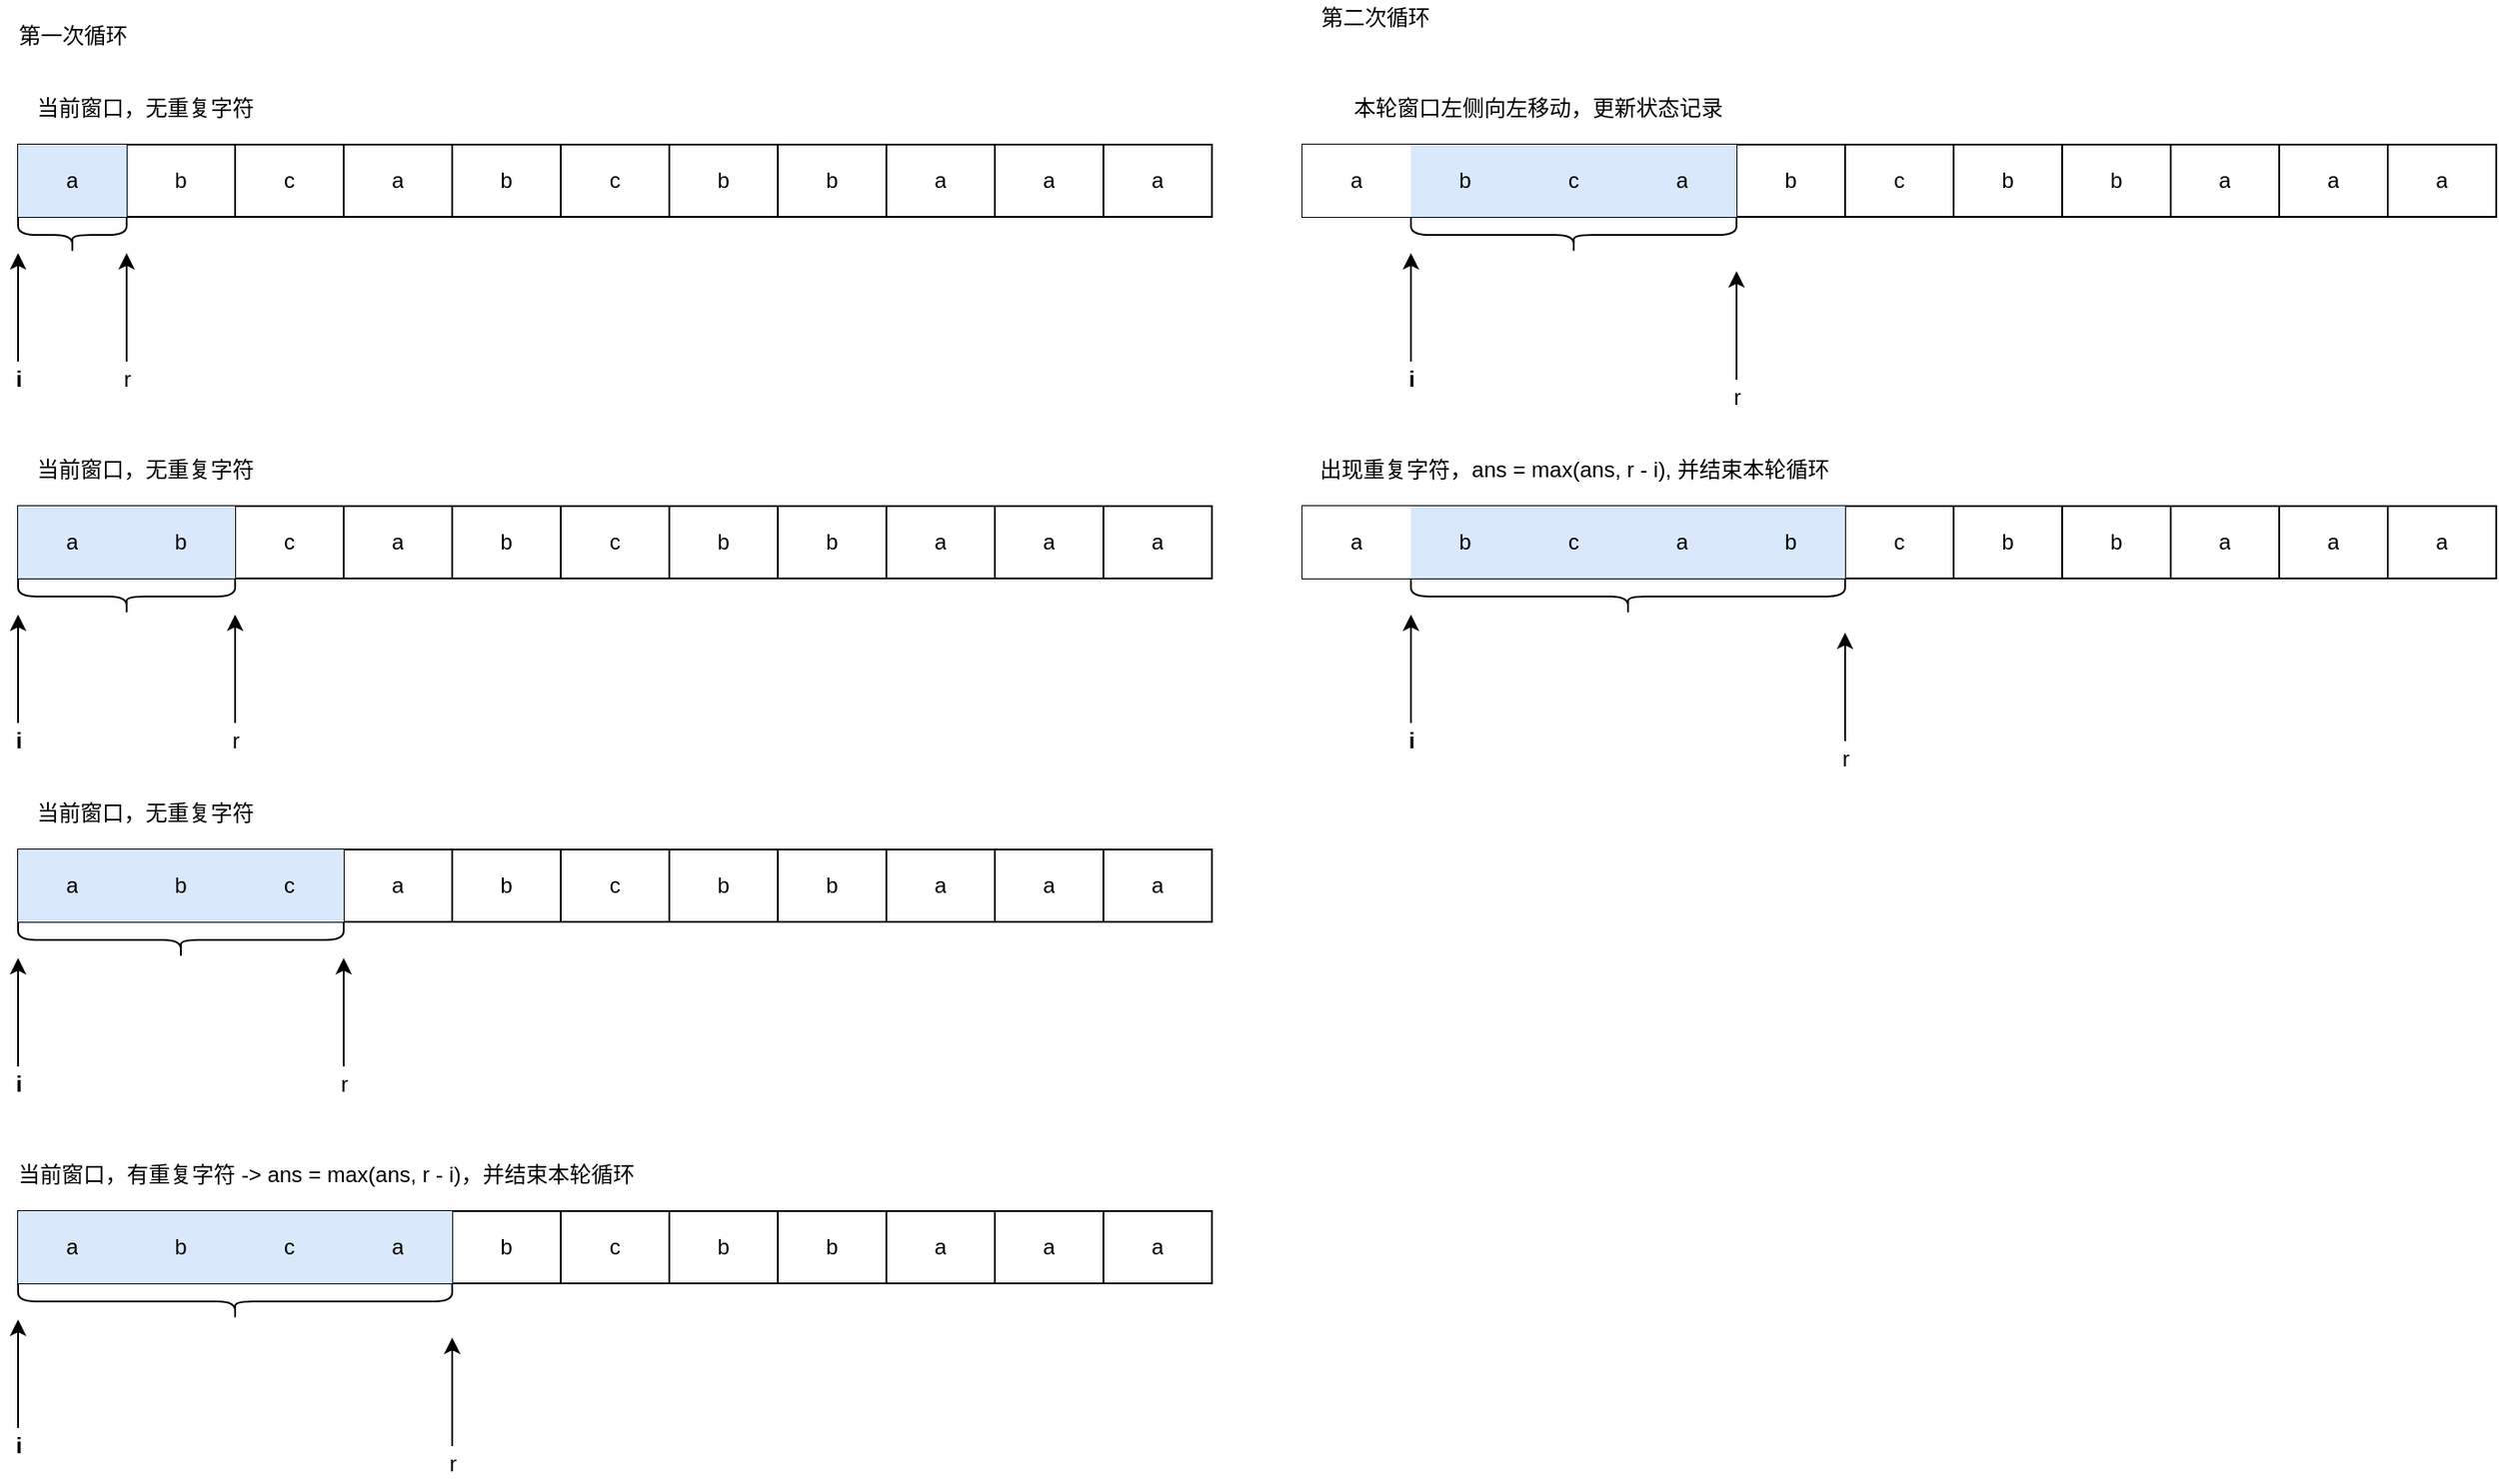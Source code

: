 <mxfile version="13.9.9" type="device"><diagram id="MnsOMHarjWjVbsegfBiT" name="1. 滑动窗口"><mxGraphModel dx="1422" dy="822" grid="1" gridSize="10" guides="1" tooltips="1" connect="1" arrows="1" fold="1" page="1" pageScale="1" pageWidth="4681" pageHeight="3300" math="0" shadow="0"><root><mxCell id="0"/><mxCell id="1" parent="0"/><mxCell id="6xULR032PIrFsSwv1BKj-1" value="" style="shape=table;html=1;whiteSpace=wrap;startSize=0;container=1;collapsible=0;childLayout=tableLayout;" vertex="1" parent="1"><mxGeometry x="330" y="110" width="660" height="40" as="geometry"/></mxCell><mxCell id="6xULR032PIrFsSwv1BKj-2" value="" style="shape=partialRectangle;html=1;whiteSpace=wrap;collapsible=0;dropTarget=0;pointerEvents=0;fillColor=none;top=0;left=0;bottom=0;right=0;points=[[0,0.5],[1,0.5]];portConstraint=eastwest;" vertex="1" parent="6xULR032PIrFsSwv1BKj-1"><mxGeometry width="660" height="40" as="geometry"/></mxCell><mxCell id="6xULR032PIrFsSwv1BKj-3" value="a" style="shape=partialRectangle;html=1;whiteSpace=wrap;connectable=0;overflow=hidden;fillColor=#dae8fc;top=0;left=0;bottom=0;right=0;strokeColor=#6c8ebf;" vertex="1" parent="6xULR032PIrFsSwv1BKj-2"><mxGeometry width="60" height="40" as="geometry"/></mxCell><mxCell id="6xULR032PIrFsSwv1BKj-4" value="b" style="shape=partialRectangle;html=1;whiteSpace=wrap;connectable=0;overflow=hidden;fillColor=none;top=0;left=0;bottom=0;right=0;" vertex="1" parent="6xULR032PIrFsSwv1BKj-2"><mxGeometry x="60" width="60" height="40" as="geometry"/></mxCell><mxCell id="6xULR032PIrFsSwv1BKj-5" value="c" style="shape=partialRectangle;html=1;whiteSpace=wrap;connectable=0;overflow=hidden;fillColor=none;top=0;left=0;bottom=0;right=0;" vertex="1" parent="6xULR032PIrFsSwv1BKj-2"><mxGeometry x="120" width="60" height="40" as="geometry"/></mxCell><mxCell id="6xULR032PIrFsSwv1BKj-6" value="a" style="shape=partialRectangle;html=1;whiteSpace=wrap;connectable=0;overflow=hidden;fillColor=none;top=0;left=0;bottom=0;right=0;" vertex="1" parent="6xULR032PIrFsSwv1BKj-2"><mxGeometry x="180" width="60" height="40" as="geometry"/></mxCell><mxCell id="6xULR032PIrFsSwv1BKj-7" value="b" style="shape=partialRectangle;html=1;whiteSpace=wrap;connectable=0;overflow=hidden;fillColor=none;top=0;left=0;bottom=0;right=0;" vertex="1" parent="6xULR032PIrFsSwv1BKj-2"><mxGeometry x="240" width="60" height="40" as="geometry"/></mxCell><mxCell id="6xULR032PIrFsSwv1BKj-8" value="c" style="shape=partialRectangle;html=1;whiteSpace=wrap;connectable=0;overflow=hidden;fillColor=none;top=0;left=0;bottom=0;right=0;" vertex="1" parent="6xULR032PIrFsSwv1BKj-2"><mxGeometry x="300" width="60" height="40" as="geometry"/></mxCell><mxCell id="6xULR032PIrFsSwv1BKj-9" value="b" style="shape=partialRectangle;html=1;whiteSpace=wrap;connectable=0;overflow=hidden;fillColor=none;top=0;left=0;bottom=0;right=0;" vertex="1" parent="6xULR032PIrFsSwv1BKj-2"><mxGeometry x="360" width="60" height="40" as="geometry"/></mxCell><mxCell id="6xULR032PIrFsSwv1BKj-10" value="b" style="shape=partialRectangle;html=1;whiteSpace=wrap;connectable=0;overflow=hidden;fillColor=none;top=0;left=0;bottom=0;right=0;" vertex="1" parent="6xULR032PIrFsSwv1BKj-2"><mxGeometry x="420" width="60" height="40" as="geometry"/></mxCell><mxCell id="6xULR032PIrFsSwv1BKj-11" value="a" style="shape=partialRectangle;html=1;whiteSpace=wrap;connectable=0;overflow=hidden;fillColor=none;top=0;left=0;bottom=0;right=0;" vertex="1" parent="6xULR032PIrFsSwv1BKj-2"><mxGeometry x="480" width="60" height="40" as="geometry"/></mxCell><mxCell id="6xULR032PIrFsSwv1BKj-12" value="a" style="shape=partialRectangle;html=1;whiteSpace=wrap;connectable=0;overflow=hidden;fillColor=none;top=0;left=0;bottom=0;right=0;" vertex="1" parent="6xULR032PIrFsSwv1BKj-2"><mxGeometry x="540" width="60" height="40" as="geometry"/></mxCell><mxCell id="6xULR032PIrFsSwv1BKj-13" value="a" style="shape=partialRectangle;html=1;whiteSpace=wrap;connectable=0;overflow=hidden;fillColor=none;top=0;left=0;bottom=0;right=0;" vertex="1" parent="6xULR032PIrFsSwv1BKj-2"><mxGeometry x="600" width="60" height="40" as="geometry"/></mxCell><mxCell id="6xULR032PIrFsSwv1BKj-14" value="" style="shape=curlyBracket;whiteSpace=wrap;html=1;rounded=1;rotation=-90;size=0.5;" vertex="1" parent="1"><mxGeometry x="350" y="130" width="20" height="60" as="geometry"/></mxCell><mxCell id="6xULR032PIrFsSwv1BKj-17" value="" style="endArrow=classic;html=1;fontStyle=1" edge="1" parent="1"><mxGeometry width="50" height="50" relative="1" as="geometry"><mxPoint x="330" y="230" as="sourcePoint"/><mxPoint x="330" y="170" as="targetPoint"/></mxGeometry></mxCell><mxCell id="6xULR032PIrFsSwv1BKj-18" value="i" style="text;html=1;align=center;verticalAlign=middle;resizable=0;points=[];autosize=1;fontStyle=1" vertex="1" parent="1"><mxGeometry x="320" y="230" width="20" height="20" as="geometry"/></mxCell><mxCell id="6xULR032PIrFsSwv1BKj-19" value="" style="endArrow=classic;html=1;" edge="1" parent="1"><mxGeometry width="50" height="50" relative="1" as="geometry"><mxPoint x="390" y="230" as="sourcePoint"/><mxPoint x="390" y="170" as="targetPoint"/></mxGeometry></mxCell><mxCell id="6xULR032PIrFsSwv1BKj-20" value="r" style="text;html=1;align=center;verticalAlign=middle;resizable=0;points=[];autosize=1;" vertex="1" parent="1"><mxGeometry x="380" y="230" width="20" height="20" as="geometry"/></mxCell><mxCell id="6xULR032PIrFsSwv1BKj-21" value="" style="shape=table;html=1;whiteSpace=wrap;startSize=0;container=1;collapsible=0;childLayout=tableLayout;" vertex="1" parent="1"><mxGeometry x="330" y="310" width="660" height="40" as="geometry"/></mxCell><mxCell id="6xULR032PIrFsSwv1BKj-22" value="" style="shape=partialRectangle;html=1;whiteSpace=wrap;collapsible=0;dropTarget=0;pointerEvents=0;fillColor=none;top=0;left=0;bottom=0;right=0;points=[[0,0.5],[1,0.5]];portConstraint=eastwest;" vertex="1" parent="6xULR032PIrFsSwv1BKj-21"><mxGeometry width="660" height="40" as="geometry"/></mxCell><mxCell id="6xULR032PIrFsSwv1BKj-23" value="a" style="shape=partialRectangle;html=1;whiteSpace=wrap;connectable=0;overflow=hidden;fillColor=#dae8fc;top=0;left=0;bottom=0;right=0;strokeColor=#6c8ebf;" vertex="1" parent="6xULR032PIrFsSwv1BKj-22"><mxGeometry width="60" height="40" as="geometry"/></mxCell><mxCell id="6xULR032PIrFsSwv1BKj-24" value="b" style="shape=partialRectangle;html=1;whiteSpace=wrap;connectable=0;overflow=hidden;fillColor=#dae8fc;top=0;left=0;bottom=0;right=0;strokeColor=#6c8ebf;" vertex="1" parent="6xULR032PIrFsSwv1BKj-22"><mxGeometry x="60" width="60" height="40" as="geometry"/></mxCell><mxCell id="6xULR032PIrFsSwv1BKj-25" value="c" style="shape=partialRectangle;html=1;whiteSpace=wrap;connectable=0;overflow=hidden;fillColor=none;top=0;left=0;bottom=0;right=0;" vertex="1" parent="6xULR032PIrFsSwv1BKj-22"><mxGeometry x="120" width="60" height="40" as="geometry"/></mxCell><mxCell id="6xULR032PIrFsSwv1BKj-26" value="a" style="shape=partialRectangle;html=1;whiteSpace=wrap;connectable=0;overflow=hidden;fillColor=none;top=0;left=0;bottom=0;right=0;" vertex="1" parent="6xULR032PIrFsSwv1BKj-22"><mxGeometry x="180" width="60" height="40" as="geometry"/></mxCell><mxCell id="6xULR032PIrFsSwv1BKj-27" value="b" style="shape=partialRectangle;html=1;whiteSpace=wrap;connectable=0;overflow=hidden;fillColor=none;top=0;left=0;bottom=0;right=0;" vertex="1" parent="6xULR032PIrFsSwv1BKj-22"><mxGeometry x="240" width="60" height="40" as="geometry"/></mxCell><mxCell id="6xULR032PIrFsSwv1BKj-28" value="c" style="shape=partialRectangle;html=1;whiteSpace=wrap;connectable=0;overflow=hidden;fillColor=none;top=0;left=0;bottom=0;right=0;" vertex="1" parent="6xULR032PIrFsSwv1BKj-22"><mxGeometry x="300" width="60" height="40" as="geometry"/></mxCell><mxCell id="6xULR032PIrFsSwv1BKj-29" value="b" style="shape=partialRectangle;html=1;whiteSpace=wrap;connectable=0;overflow=hidden;fillColor=none;top=0;left=0;bottom=0;right=0;" vertex="1" parent="6xULR032PIrFsSwv1BKj-22"><mxGeometry x="360" width="60" height="40" as="geometry"/></mxCell><mxCell id="6xULR032PIrFsSwv1BKj-30" value="b" style="shape=partialRectangle;html=1;whiteSpace=wrap;connectable=0;overflow=hidden;fillColor=none;top=0;left=0;bottom=0;right=0;" vertex="1" parent="6xULR032PIrFsSwv1BKj-22"><mxGeometry x="420" width="60" height="40" as="geometry"/></mxCell><mxCell id="6xULR032PIrFsSwv1BKj-31" value="a" style="shape=partialRectangle;html=1;whiteSpace=wrap;connectable=0;overflow=hidden;fillColor=none;top=0;left=0;bottom=0;right=0;" vertex="1" parent="6xULR032PIrFsSwv1BKj-22"><mxGeometry x="480" width="60" height="40" as="geometry"/></mxCell><mxCell id="6xULR032PIrFsSwv1BKj-32" value="a" style="shape=partialRectangle;html=1;whiteSpace=wrap;connectable=0;overflow=hidden;fillColor=none;top=0;left=0;bottom=0;right=0;" vertex="1" parent="6xULR032PIrFsSwv1BKj-22"><mxGeometry x="540" width="60" height="40" as="geometry"/></mxCell><mxCell id="6xULR032PIrFsSwv1BKj-33" value="a" style="shape=partialRectangle;html=1;whiteSpace=wrap;connectable=0;overflow=hidden;fillColor=none;top=0;left=0;bottom=0;right=0;" vertex="1" parent="6xULR032PIrFsSwv1BKj-22"><mxGeometry x="600" width="60" height="40" as="geometry"/></mxCell><mxCell id="6xULR032PIrFsSwv1BKj-34" value="" style="shape=curlyBracket;whiteSpace=wrap;html=1;rounded=1;rotation=-90;size=0.5;" vertex="1" parent="1"><mxGeometry x="380" y="300" width="20" height="120" as="geometry"/></mxCell><mxCell id="6xULR032PIrFsSwv1BKj-35" value="" style="endArrow=classic;html=1;fontStyle=1" edge="1" parent="1"><mxGeometry width="50" height="50" relative="1" as="geometry"><mxPoint x="330" y="430" as="sourcePoint"/><mxPoint x="330" y="370" as="targetPoint"/></mxGeometry></mxCell><mxCell id="6xULR032PIrFsSwv1BKj-36" value="i" style="text;html=1;align=center;verticalAlign=middle;resizable=0;points=[];autosize=1;fontStyle=1" vertex="1" parent="1"><mxGeometry x="320" y="430" width="20" height="20" as="geometry"/></mxCell><mxCell id="6xULR032PIrFsSwv1BKj-37" value="" style="endArrow=classic;html=1;" edge="1" parent="1"><mxGeometry width="50" height="50" relative="1" as="geometry"><mxPoint x="450" y="430" as="sourcePoint"/><mxPoint x="450" y="370" as="targetPoint"/></mxGeometry></mxCell><mxCell id="6xULR032PIrFsSwv1BKj-38" value="r" style="text;html=1;align=center;verticalAlign=middle;resizable=0;points=[];autosize=1;" vertex="1" parent="1"><mxGeometry x="440" y="430" width="20" height="20" as="geometry"/></mxCell><mxCell id="6xULR032PIrFsSwv1BKj-39" value="当前窗口，无重复字符" style="text;html=1;align=center;verticalAlign=middle;resizable=0;points=[];autosize=1;" vertex="1" parent="1"><mxGeometry x="330" y="80" width="140" height="20" as="geometry"/></mxCell><mxCell id="6xULR032PIrFsSwv1BKj-40" value="当前窗口，无重复字符" style="text;html=1;align=center;verticalAlign=middle;resizable=0;points=[];autosize=1;" vertex="1" parent="1"><mxGeometry x="330" y="280" width="140" height="20" as="geometry"/></mxCell><mxCell id="6xULR032PIrFsSwv1BKj-41" value="" style="shape=table;html=1;whiteSpace=wrap;startSize=0;container=1;collapsible=0;childLayout=tableLayout;" vertex="1" parent="1"><mxGeometry x="330" y="500" width="660" height="40" as="geometry"/></mxCell><mxCell id="6xULR032PIrFsSwv1BKj-42" value="" style="shape=partialRectangle;html=1;whiteSpace=wrap;collapsible=0;dropTarget=0;pointerEvents=0;fillColor=none;top=0;left=0;bottom=0;right=0;points=[[0,0.5],[1,0.5]];portConstraint=eastwest;" vertex="1" parent="6xULR032PIrFsSwv1BKj-41"><mxGeometry width="660" height="40" as="geometry"/></mxCell><mxCell id="6xULR032PIrFsSwv1BKj-43" value="a" style="shape=partialRectangle;html=1;whiteSpace=wrap;connectable=0;overflow=hidden;fillColor=#dae8fc;top=0;left=0;bottom=0;right=0;strokeColor=#6c8ebf;" vertex="1" parent="6xULR032PIrFsSwv1BKj-42"><mxGeometry width="60" height="40" as="geometry"/></mxCell><mxCell id="6xULR032PIrFsSwv1BKj-44" value="b" style="shape=partialRectangle;html=1;whiteSpace=wrap;connectable=0;overflow=hidden;fillColor=#dae8fc;top=0;left=0;bottom=0;right=0;strokeColor=#6c8ebf;" vertex="1" parent="6xULR032PIrFsSwv1BKj-42"><mxGeometry x="60" width="60" height="40" as="geometry"/></mxCell><mxCell id="6xULR032PIrFsSwv1BKj-45" value="c" style="shape=partialRectangle;html=1;whiteSpace=wrap;connectable=0;overflow=hidden;fillColor=#dae8fc;top=0;left=0;bottom=0;right=0;strokeColor=#6c8ebf;" vertex="1" parent="6xULR032PIrFsSwv1BKj-42"><mxGeometry x="120" width="60" height="40" as="geometry"/></mxCell><mxCell id="6xULR032PIrFsSwv1BKj-46" value="a" style="shape=partialRectangle;html=1;whiteSpace=wrap;connectable=0;overflow=hidden;fillColor=none;top=0;left=0;bottom=0;right=0;" vertex="1" parent="6xULR032PIrFsSwv1BKj-42"><mxGeometry x="180" width="60" height="40" as="geometry"/></mxCell><mxCell id="6xULR032PIrFsSwv1BKj-47" value="b" style="shape=partialRectangle;html=1;whiteSpace=wrap;connectable=0;overflow=hidden;fillColor=none;top=0;left=0;bottom=0;right=0;" vertex="1" parent="6xULR032PIrFsSwv1BKj-42"><mxGeometry x="240" width="60" height="40" as="geometry"/></mxCell><mxCell id="6xULR032PIrFsSwv1BKj-48" value="c" style="shape=partialRectangle;html=1;whiteSpace=wrap;connectable=0;overflow=hidden;fillColor=none;top=0;left=0;bottom=0;right=0;" vertex="1" parent="6xULR032PIrFsSwv1BKj-42"><mxGeometry x="300" width="60" height="40" as="geometry"/></mxCell><mxCell id="6xULR032PIrFsSwv1BKj-49" value="b" style="shape=partialRectangle;html=1;whiteSpace=wrap;connectable=0;overflow=hidden;fillColor=none;top=0;left=0;bottom=0;right=0;" vertex="1" parent="6xULR032PIrFsSwv1BKj-42"><mxGeometry x="360" width="60" height="40" as="geometry"/></mxCell><mxCell id="6xULR032PIrFsSwv1BKj-50" value="b" style="shape=partialRectangle;html=1;whiteSpace=wrap;connectable=0;overflow=hidden;fillColor=none;top=0;left=0;bottom=0;right=0;" vertex="1" parent="6xULR032PIrFsSwv1BKj-42"><mxGeometry x="420" width="60" height="40" as="geometry"/></mxCell><mxCell id="6xULR032PIrFsSwv1BKj-51" value="a" style="shape=partialRectangle;html=1;whiteSpace=wrap;connectable=0;overflow=hidden;fillColor=none;top=0;left=0;bottom=0;right=0;" vertex="1" parent="6xULR032PIrFsSwv1BKj-42"><mxGeometry x="480" width="60" height="40" as="geometry"/></mxCell><mxCell id="6xULR032PIrFsSwv1BKj-52" value="a" style="shape=partialRectangle;html=1;whiteSpace=wrap;connectable=0;overflow=hidden;fillColor=none;top=0;left=0;bottom=0;right=0;" vertex="1" parent="6xULR032PIrFsSwv1BKj-42"><mxGeometry x="540" width="60" height="40" as="geometry"/></mxCell><mxCell id="6xULR032PIrFsSwv1BKj-53" value="a" style="shape=partialRectangle;html=1;whiteSpace=wrap;connectable=0;overflow=hidden;fillColor=none;top=0;left=0;bottom=0;right=0;" vertex="1" parent="6xULR032PIrFsSwv1BKj-42"><mxGeometry x="600" width="60" height="40" as="geometry"/></mxCell><mxCell id="6xULR032PIrFsSwv1BKj-54" value="" style="shape=curlyBracket;whiteSpace=wrap;html=1;rounded=1;rotation=-90;size=0.5;" vertex="1" parent="1"><mxGeometry x="410" y="460" width="20" height="180" as="geometry"/></mxCell><mxCell id="6xULR032PIrFsSwv1BKj-55" value="" style="endArrow=classic;html=1;fontStyle=1" edge="1" parent="1"><mxGeometry width="50" height="50" relative="1" as="geometry"><mxPoint x="330" y="620" as="sourcePoint"/><mxPoint x="330" y="560" as="targetPoint"/></mxGeometry></mxCell><mxCell id="6xULR032PIrFsSwv1BKj-56" value="i" style="text;html=1;align=center;verticalAlign=middle;resizable=0;points=[];autosize=1;fontStyle=1" vertex="1" parent="1"><mxGeometry x="320" y="620" width="20" height="20" as="geometry"/></mxCell><mxCell id="6xULR032PIrFsSwv1BKj-57" value="" style="endArrow=classic;html=1;" edge="1" parent="1"><mxGeometry width="50" height="50" relative="1" as="geometry"><mxPoint x="510" y="620" as="sourcePoint"/><mxPoint x="510" y="560" as="targetPoint"/></mxGeometry></mxCell><mxCell id="6xULR032PIrFsSwv1BKj-58" value="r" style="text;html=1;align=center;verticalAlign=middle;resizable=0;points=[];autosize=1;" vertex="1" parent="1"><mxGeometry x="500" y="620" width="20" height="20" as="geometry"/></mxCell><mxCell id="6xULR032PIrFsSwv1BKj-59" value="当前窗口，无重复字符" style="text;html=1;align=center;verticalAlign=middle;resizable=0;points=[];autosize=1;" vertex="1" parent="1"><mxGeometry x="330" y="470" width="140" height="20" as="geometry"/></mxCell><mxCell id="6xULR032PIrFsSwv1BKj-60" value="" style="shape=table;html=1;whiteSpace=wrap;startSize=0;container=1;collapsible=0;childLayout=tableLayout;" vertex="1" parent="1"><mxGeometry x="330" y="700" width="660" height="40" as="geometry"/></mxCell><mxCell id="6xULR032PIrFsSwv1BKj-61" value="" style="shape=partialRectangle;html=1;whiteSpace=wrap;collapsible=0;dropTarget=0;pointerEvents=0;fillColor=none;top=0;left=0;bottom=0;right=0;points=[[0,0.5],[1,0.5]];portConstraint=eastwest;" vertex="1" parent="6xULR032PIrFsSwv1BKj-60"><mxGeometry width="660" height="40" as="geometry"/></mxCell><mxCell id="6xULR032PIrFsSwv1BKj-62" value="a" style="shape=partialRectangle;html=1;whiteSpace=wrap;connectable=0;overflow=hidden;fillColor=#dae8fc;top=0;left=0;bottom=0;right=0;strokeColor=#6c8ebf;" vertex="1" parent="6xULR032PIrFsSwv1BKj-61"><mxGeometry width="60" height="40" as="geometry"/></mxCell><mxCell id="6xULR032PIrFsSwv1BKj-63" value="b" style="shape=partialRectangle;html=1;whiteSpace=wrap;connectable=0;overflow=hidden;fillColor=#dae8fc;top=0;left=0;bottom=0;right=0;strokeColor=#6c8ebf;" vertex="1" parent="6xULR032PIrFsSwv1BKj-61"><mxGeometry x="60" width="60" height="40" as="geometry"/></mxCell><mxCell id="6xULR032PIrFsSwv1BKj-64" value="c" style="shape=partialRectangle;html=1;whiteSpace=wrap;connectable=0;overflow=hidden;fillColor=#dae8fc;top=0;left=0;bottom=0;right=0;strokeColor=#6c8ebf;" vertex="1" parent="6xULR032PIrFsSwv1BKj-61"><mxGeometry x="120" width="60" height="40" as="geometry"/></mxCell><mxCell id="6xULR032PIrFsSwv1BKj-65" value="a" style="shape=partialRectangle;html=1;whiteSpace=wrap;connectable=0;overflow=hidden;fillColor=#dae8fc;top=0;left=0;bottom=0;right=0;strokeColor=#6c8ebf;" vertex="1" parent="6xULR032PIrFsSwv1BKj-61"><mxGeometry x="180" width="60" height="40" as="geometry"/></mxCell><mxCell id="6xULR032PIrFsSwv1BKj-66" value="b" style="shape=partialRectangle;html=1;whiteSpace=wrap;connectable=0;overflow=hidden;fillColor=none;top=0;left=0;bottom=0;right=0;" vertex="1" parent="6xULR032PIrFsSwv1BKj-61"><mxGeometry x="240" width="60" height="40" as="geometry"/></mxCell><mxCell id="6xULR032PIrFsSwv1BKj-67" value="c" style="shape=partialRectangle;html=1;whiteSpace=wrap;connectable=0;overflow=hidden;fillColor=none;top=0;left=0;bottom=0;right=0;" vertex="1" parent="6xULR032PIrFsSwv1BKj-61"><mxGeometry x="300" width="60" height="40" as="geometry"/></mxCell><mxCell id="6xULR032PIrFsSwv1BKj-68" value="b" style="shape=partialRectangle;html=1;whiteSpace=wrap;connectable=0;overflow=hidden;fillColor=none;top=0;left=0;bottom=0;right=0;" vertex="1" parent="6xULR032PIrFsSwv1BKj-61"><mxGeometry x="360" width="60" height="40" as="geometry"/></mxCell><mxCell id="6xULR032PIrFsSwv1BKj-69" value="b" style="shape=partialRectangle;html=1;whiteSpace=wrap;connectable=0;overflow=hidden;fillColor=none;top=0;left=0;bottom=0;right=0;" vertex="1" parent="6xULR032PIrFsSwv1BKj-61"><mxGeometry x="420" width="60" height="40" as="geometry"/></mxCell><mxCell id="6xULR032PIrFsSwv1BKj-70" value="a" style="shape=partialRectangle;html=1;whiteSpace=wrap;connectable=0;overflow=hidden;fillColor=none;top=0;left=0;bottom=0;right=0;" vertex="1" parent="6xULR032PIrFsSwv1BKj-61"><mxGeometry x="480" width="60" height="40" as="geometry"/></mxCell><mxCell id="6xULR032PIrFsSwv1BKj-71" value="a" style="shape=partialRectangle;html=1;whiteSpace=wrap;connectable=0;overflow=hidden;fillColor=none;top=0;left=0;bottom=0;right=0;" vertex="1" parent="6xULR032PIrFsSwv1BKj-61"><mxGeometry x="540" width="60" height="40" as="geometry"/></mxCell><mxCell id="6xULR032PIrFsSwv1BKj-72" value="a" style="shape=partialRectangle;html=1;whiteSpace=wrap;connectable=0;overflow=hidden;fillColor=none;top=0;left=0;bottom=0;right=0;" vertex="1" parent="6xULR032PIrFsSwv1BKj-61"><mxGeometry x="600" width="60" height="40" as="geometry"/></mxCell><mxCell id="6xULR032PIrFsSwv1BKj-73" value="" style="shape=curlyBracket;whiteSpace=wrap;html=1;rounded=1;rotation=-90;size=0.5;" vertex="1" parent="1"><mxGeometry x="440" y="630" width="20" height="240" as="geometry"/></mxCell><mxCell id="6xULR032PIrFsSwv1BKj-74" value="" style="endArrow=classic;html=1;fontStyle=1" edge="1" parent="1"><mxGeometry width="50" height="50" relative="1" as="geometry"><mxPoint x="330" y="820" as="sourcePoint"/><mxPoint x="330" y="760" as="targetPoint"/></mxGeometry></mxCell><mxCell id="6xULR032PIrFsSwv1BKj-75" value="i" style="text;html=1;align=center;verticalAlign=middle;resizable=0;points=[];autosize=1;fontStyle=1" vertex="1" parent="1"><mxGeometry x="320" y="820" width="20" height="20" as="geometry"/></mxCell><mxCell id="6xULR032PIrFsSwv1BKj-76" value="" style="endArrow=classic;html=1;" edge="1" parent="1"><mxGeometry width="50" height="50" relative="1" as="geometry"><mxPoint x="570" y="830" as="sourcePoint"/><mxPoint x="570" y="770" as="targetPoint"/></mxGeometry></mxCell><mxCell id="6xULR032PIrFsSwv1BKj-77" value="r" style="text;html=1;align=center;verticalAlign=middle;resizable=0;points=[];autosize=1;" vertex="1" parent="1"><mxGeometry x="560" y="830" width="20" height="20" as="geometry"/></mxCell><mxCell id="6xULR032PIrFsSwv1BKj-78" value="当前窗口，有重复字符 -&amp;gt; ans = max(ans, r - i)，并结束本轮循环" style="text;html=1;align=center;verticalAlign=middle;resizable=0;points=[];autosize=1;" vertex="1" parent="1"><mxGeometry x="320" y="670" width="360" height="20" as="geometry"/></mxCell><mxCell id="6xULR032PIrFsSwv1BKj-79" value="" style="shape=table;html=1;whiteSpace=wrap;startSize=0;container=1;collapsible=0;childLayout=tableLayout;" vertex="1" parent="1"><mxGeometry x="1040" y="110" width="660" height="40" as="geometry"/></mxCell><mxCell id="6xULR032PIrFsSwv1BKj-80" value="" style="shape=partialRectangle;html=1;whiteSpace=wrap;collapsible=0;dropTarget=0;pointerEvents=0;fillColor=none;top=0;left=0;bottom=0;right=0;points=[[0,0.5],[1,0.5]];portConstraint=eastwest;" vertex="1" parent="6xULR032PIrFsSwv1BKj-79"><mxGeometry width="660" height="40" as="geometry"/></mxCell><mxCell id="6xULR032PIrFsSwv1BKj-81" value="a" style="shape=partialRectangle;html=1;whiteSpace=wrap;connectable=0;overflow=hidden;top=0;left=0;bottom=0;right=0;" vertex="1" parent="6xULR032PIrFsSwv1BKj-80"><mxGeometry width="60" height="40" as="geometry"/></mxCell><mxCell id="6xULR032PIrFsSwv1BKj-82" value="b" style="shape=partialRectangle;html=1;whiteSpace=wrap;connectable=0;overflow=hidden;fillColor=#dae8fc;top=0;left=0;bottom=0;right=0;strokeColor=#6c8ebf;" vertex="1" parent="6xULR032PIrFsSwv1BKj-80"><mxGeometry x="60" width="60" height="40" as="geometry"/></mxCell><mxCell id="6xULR032PIrFsSwv1BKj-83" value="c" style="shape=partialRectangle;html=1;whiteSpace=wrap;connectable=0;overflow=hidden;fillColor=#dae8fc;top=0;left=0;bottom=0;right=0;strokeColor=#6c8ebf;" vertex="1" parent="6xULR032PIrFsSwv1BKj-80"><mxGeometry x="120" width="60" height="40" as="geometry"/></mxCell><mxCell id="6xULR032PIrFsSwv1BKj-84" value="a" style="shape=partialRectangle;html=1;whiteSpace=wrap;connectable=0;overflow=hidden;fillColor=#dae8fc;top=0;left=0;bottom=0;right=0;strokeColor=#6c8ebf;" vertex="1" parent="6xULR032PIrFsSwv1BKj-80"><mxGeometry x="180" width="60" height="40" as="geometry"/></mxCell><mxCell id="6xULR032PIrFsSwv1BKj-85" value="b" style="shape=partialRectangle;html=1;whiteSpace=wrap;connectable=0;overflow=hidden;fillColor=none;top=0;left=0;bottom=0;right=0;" vertex="1" parent="6xULR032PIrFsSwv1BKj-80"><mxGeometry x="240" width="60" height="40" as="geometry"/></mxCell><mxCell id="6xULR032PIrFsSwv1BKj-86" value="c" style="shape=partialRectangle;html=1;whiteSpace=wrap;connectable=0;overflow=hidden;fillColor=none;top=0;left=0;bottom=0;right=0;" vertex="1" parent="6xULR032PIrFsSwv1BKj-80"><mxGeometry x="300" width="60" height="40" as="geometry"/></mxCell><mxCell id="6xULR032PIrFsSwv1BKj-87" value="b" style="shape=partialRectangle;html=1;whiteSpace=wrap;connectable=0;overflow=hidden;fillColor=none;top=0;left=0;bottom=0;right=0;" vertex="1" parent="6xULR032PIrFsSwv1BKj-80"><mxGeometry x="360" width="60" height="40" as="geometry"/></mxCell><mxCell id="6xULR032PIrFsSwv1BKj-88" value="b" style="shape=partialRectangle;html=1;whiteSpace=wrap;connectable=0;overflow=hidden;fillColor=none;top=0;left=0;bottom=0;right=0;" vertex="1" parent="6xULR032PIrFsSwv1BKj-80"><mxGeometry x="420" width="60" height="40" as="geometry"/></mxCell><mxCell id="6xULR032PIrFsSwv1BKj-89" value="a" style="shape=partialRectangle;html=1;whiteSpace=wrap;connectable=0;overflow=hidden;fillColor=none;top=0;left=0;bottom=0;right=0;" vertex="1" parent="6xULR032PIrFsSwv1BKj-80"><mxGeometry x="480" width="60" height="40" as="geometry"/></mxCell><mxCell id="6xULR032PIrFsSwv1BKj-90" value="a" style="shape=partialRectangle;html=1;whiteSpace=wrap;connectable=0;overflow=hidden;fillColor=none;top=0;left=0;bottom=0;right=0;" vertex="1" parent="6xULR032PIrFsSwv1BKj-80"><mxGeometry x="540" width="60" height="40" as="geometry"/></mxCell><mxCell id="6xULR032PIrFsSwv1BKj-91" value="a" style="shape=partialRectangle;html=1;whiteSpace=wrap;connectable=0;overflow=hidden;fillColor=none;top=0;left=0;bottom=0;right=0;" vertex="1" parent="6xULR032PIrFsSwv1BKj-80"><mxGeometry x="600" width="60" height="40" as="geometry"/></mxCell><mxCell id="6xULR032PIrFsSwv1BKj-92" value="" style="shape=curlyBracket;whiteSpace=wrap;html=1;rounded=1;rotation=-90;size=0.5;" vertex="1" parent="1"><mxGeometry x="1180" y="70" width="20" height="180" as="geometry"/></mxCell><mxCell id="6xULR032PIrFsSwv1BKj-93" value="" style="endArrow=classic;html=1;fontStyle=1" edge="1" parent="1"><mxGeometry width="50" height="50" relative="1" as="geometry"><mxPoint x="1100" y="230" as="sourcePoint"/><mxPoint x="1100" y="170" as="targetPoint"/></mxGeometry></mxCell><mxCell id="6xULR032PIrFsSwv1BKj-94" value="i" style="text;html=1;align=center;verticalAlign=middle;resizable=0;points=[];autosize=1;fontStyle=1" vertex="1" parent="1"><mxGeometry x="1090" y="230" width="20" height="20" as="geometry"/></mxCell><mxCell id="6xULR032PIrFsSwv1BKj-95" value="" style="endArrow=classic;html=1;" edge="1" parent="1"><mxGeometry width="50" height="50" relative="1" as="geometry"><mxPoint x="1280" y="240" as="sourcePoint"/><mxPoint x="1280" y="180" as="targetPoint"/></mxGeometry></mxCell><mxCell id="6xULR032PIrFsSwv1BKj-96" value="r" style="text;html=1;align=center;verticalAlign=middle;resizable=0;points=[];autosize=1;" vertex="1" parent="1"><mxGeometry x="1270" y="240" width="20" height="20" as="geometry"/></mxCell><mxCell id="6xULR032PIrFsSwv1BKj-97" value="本轮窗口左侧向左移动，更新状态记录" style="text;html=1;align=center;verticalAlign=middle;resizable=0;points=[];autosize=1;" vertex="1" parent="1"><mxGeometry x="1060" y="80" width="220" height="20" as="geometry"/></mxCell><mxCell id="6xULR032PIrFsSwv1BKj-98" value="第一次循环" style="text;html=1;align=center;verticalAlign=middle;resizable=0;points=[];autosize=1;" vertex="1" parent="1"><mxGeometry x="320" y="40" width="80" height="20" as="geometry"/></mxCell><mxCell id="6xULR032PIrFsSwv1BKj-99" value="第二次循环" style="text;html=1;align=center;verticalAlign=middle;resizable=0;points=[];autosize=1;" vertex="1" parent="1"><mxGeometry x="1040" y="30" width="80" height="20" as="geometry"/></mxCell><mxCell id="6xULR032PIrFsSwv1BKj-100" value="" style="shape=table;html=1;whiteSpace=wrap;startSize=0;container=1;collapsible=0;childLayout=tableLayout;" vertex="1" parent="1"><mxGeometry x="1040" y="310" width="660" height="40" as="geometry"/></mxCell><mxCell id="6xULR032PIrFsSwv1BKj-101" value="" style="shape=partialRectangle;html=1;whiteSpace=wrap;collapsible=0;dropTarget=0;pointerEvents=0;fillColor=none;top=0;left=0;bottom=0;right=0;points=[[0,0.5],[1,0.5]];portConstraint=eastwest;" vertex="1" parent="6xULR032PIrFsSwv1BKj-100"><mxGeometry width="660" height="40" as="geometry"/></mxCell><mxCell id="6xULR032PIrFsSwv1BKj-102" value="a" style="shape=partialRectangle;html=1;whiteSpace=wrap;connectable=0;overflow=hidden;top=0;left=0;bottom=0;right=0;" vertex="1" parent="6xULR032PIrFsSwv1BKj-101"><mxGeometry width="60" height="40" as="geometry"/></mxCell><mxCell id="6xULR032PIrFsSwv1BKj-103" value="b" style="shape=partialRectangle;html=1;whiteSpace=wrap;connectable=0;overflow=hidden;fillColor=#dae8fc;top=0;left=0;bottom=0;right=0;strokeColor=#6c8ebf;" vertex="1" parent="6xULR032PIrFsSwv1BKj-101"><mxGeometry x="60" width="60" height="40" as="geometry"/></mxCell><mxCell id="6xULR032PIrFsSwv1BKj-104" value="c" style="shape=partialRectangle;html=1;whiteSpace=wrap;connectable=0;overflow=hidden;fillColor=#dae8fc;top=0;left=0;bottom=0;right=0;strokeColor=#6c8ebf;" vertex="1" parent="6xULR032PIrFsSwv1BKj-101"><mxGeometry x="120" width="60" height="40" as="geometry"/></mxCell><mxCell id="6xULR032PIrFsSwv1BKj-105" value="a" style="shape=partialRectangle;html=1;whiteSpace=wrap;connectable=0;overflow=hidden;fillColor=#dae8fc;top=0;left=0;bottom=0;right=0;strokeColor=#6c8ebf;" vertex="1" parent="6xULR032PIrFsSwv1BKj-101"><mxGeometry x="180" width="60" height="40" as="geometry"/></mxCell><mxCell id="6xULR032PIrFsSwv1BKj-106" value="b" style="shape=partialRectangle;html=1;whiteSpace=wrap;connectable=0;overflow=hidden;fillColor=#dae8fc;top=0;left=0;bottom=0;right=0;strokeColor=#6c8ebf;" vertex="1" parent="6xULR032PIrFsSwv1BKj-101"><mxGeometry x="240" width="60" height="40" as="geometry"/></mxCell><mxCell id="6xULR032PIrFsSwv1BKj-107" value="c" style="shape=partialRectangle;html=1;whiteSpace=wrap;connectable=0;overflow=hidden;fillColor=none;top=0;left=0;bottom=0;right=0;" vertex="1" parent="6xULR032PIrFsSwv1BKj-101"><mxGeometry x="300" width="60" height="40" as="geometry"/></mxCell><mxCell id="6xULR032PIrFsSwv1BKj-108" value="b" style="shape=partialRectangle;html=1;whiteSpace=wrap;connectable=0;overflow=hidden;fillColor=none;top=0;left=0;bottom=0;right=0;" vertex="1" parent="6xULR032PIrFsSwv1BKj-101"><mxGeometry x="360" width="60" height="40" as="geometry"/></mxCell><mxCell id="6xULR032PIrFsSwv1BKj-109" value="b" style="shape=partialRectangle;html=1;whiteSpace=wrap;connectable=0;overflow=hidden;fillColor=none;top=0;left=0;bottom=0;right=0;" vertex="1" parent="6xULR032PIrFsSwv1BKj-101"><mxGeometry x="420" width="60" height="40" as="geometry"/></mxCell><mxCell id="6xULR032PIrFsSwv1BKj-110" value="a" style="shape=partialRectangle;html=1;whiteSpace=wrap;connectable=0;overflow=hidden;fillColor=none;top=0;left=0;bottom=0;right=0;" vertex="1" parent="6xULR032PIrFsSwv1BKj-101"><mxGeometry x="480" width="60" height="40" as="geometry"/></mxCell><mxCell id="6xULR032PIrFsSwv1BKj-111" value="a" style="shape=partialRectangle;html=1;whiteSpace=wrap;connectable=0;overflow=hidden;fillColor=none;top=0;left=0;bottom=0;right=0;" vertex="1" parent="6xULR032PIrFsSwv1BKj-101"><mxGeometry x="540" width="60" height="40" as="geometry"/></mxCell><mxCell id="6xULR032PIrFsSwv1BKj-112" value="a" style="shape=partialRectangle;html=1;whiteSpace=wrap;connectable=0;overflow=hidden;fillColor=none;top=0;left=0;bottom=0;right=0;" vertex="1" parent="6xULR032PIrFsSwv1BKj-101"><mxGeometry x="600" width="60" height="40" as="geometry"/></mxCell><mxCell id="6xULR032PIrFsSwv1BKj-113" value="" style="shape=curlyBracket;whiteSpace=wrap;html=1;rounded=1;rotation=-90;size=0.5;" vertex="1" parent="1"><mxGeometry x="1210" y="240" width="20" height="240" as="geometry"/></mxCell><mxCell id="6xULR032PIrFsSwv1BKj-114" value="" style="endArrow=classic;html=1;fontStyle=1" edge="1" parent="1"><mxGeometry width="50" height="50" relative="1" as="geometry"><mxPoint x="1100" y="430" as="sourcePoint"/><mxPoint x="1100" y="370" as="targetPoint"/></mxGeometry></mxCell><mxCell id="6xULR032PIrFsSwv1BKj-115" value="i" style="text;html=1;align=center;verticalAlign=middle;resizable=0;points=[];autosize=1;fontStyle=1" vertex="1" parent="1"><mxGeometry x="1090" y="430" width="20" height="20" as="geometry"/></mxCell><mxCell id="6xULR032PIrFsSwv1BKj-116" value="" style="endArrow=classic;html=1;" edge="1" parent="1"><mxGeometry width="50" height="50" relative="1" as="geometry"><mxPoint x="1340" y="440" as="sourcePoint"/><mxPoint x="1340" y="380" as="targetPoint"/></mxGeometry></mxCell><mxCell id="6xULR032PIrFsSwv1BKj-117" value="r" style="text;html=1;align=center;verticalAlign=middle;resizable=0;points=[];autosize=1;" vertex="1" parent="1"><mxGeometry x="1330" y="440" width="20" height="20" as="geometry"/></mxCell><mxCell id="6xULR032PIrFsSwv1BKj-118" value="出现重复字符，ans = max(ans, r - i), 并结束本轮循环" style="text;html=1;align=center;verticalAlign=middle;resizable=0;points=[];autosize=1;" vertex="1" parent="1"><mxGeometry x="1040" y="280" width="300" height="20" as="geometry"/></mxCell></root></mxGraphModel></diagram></mxfile>
